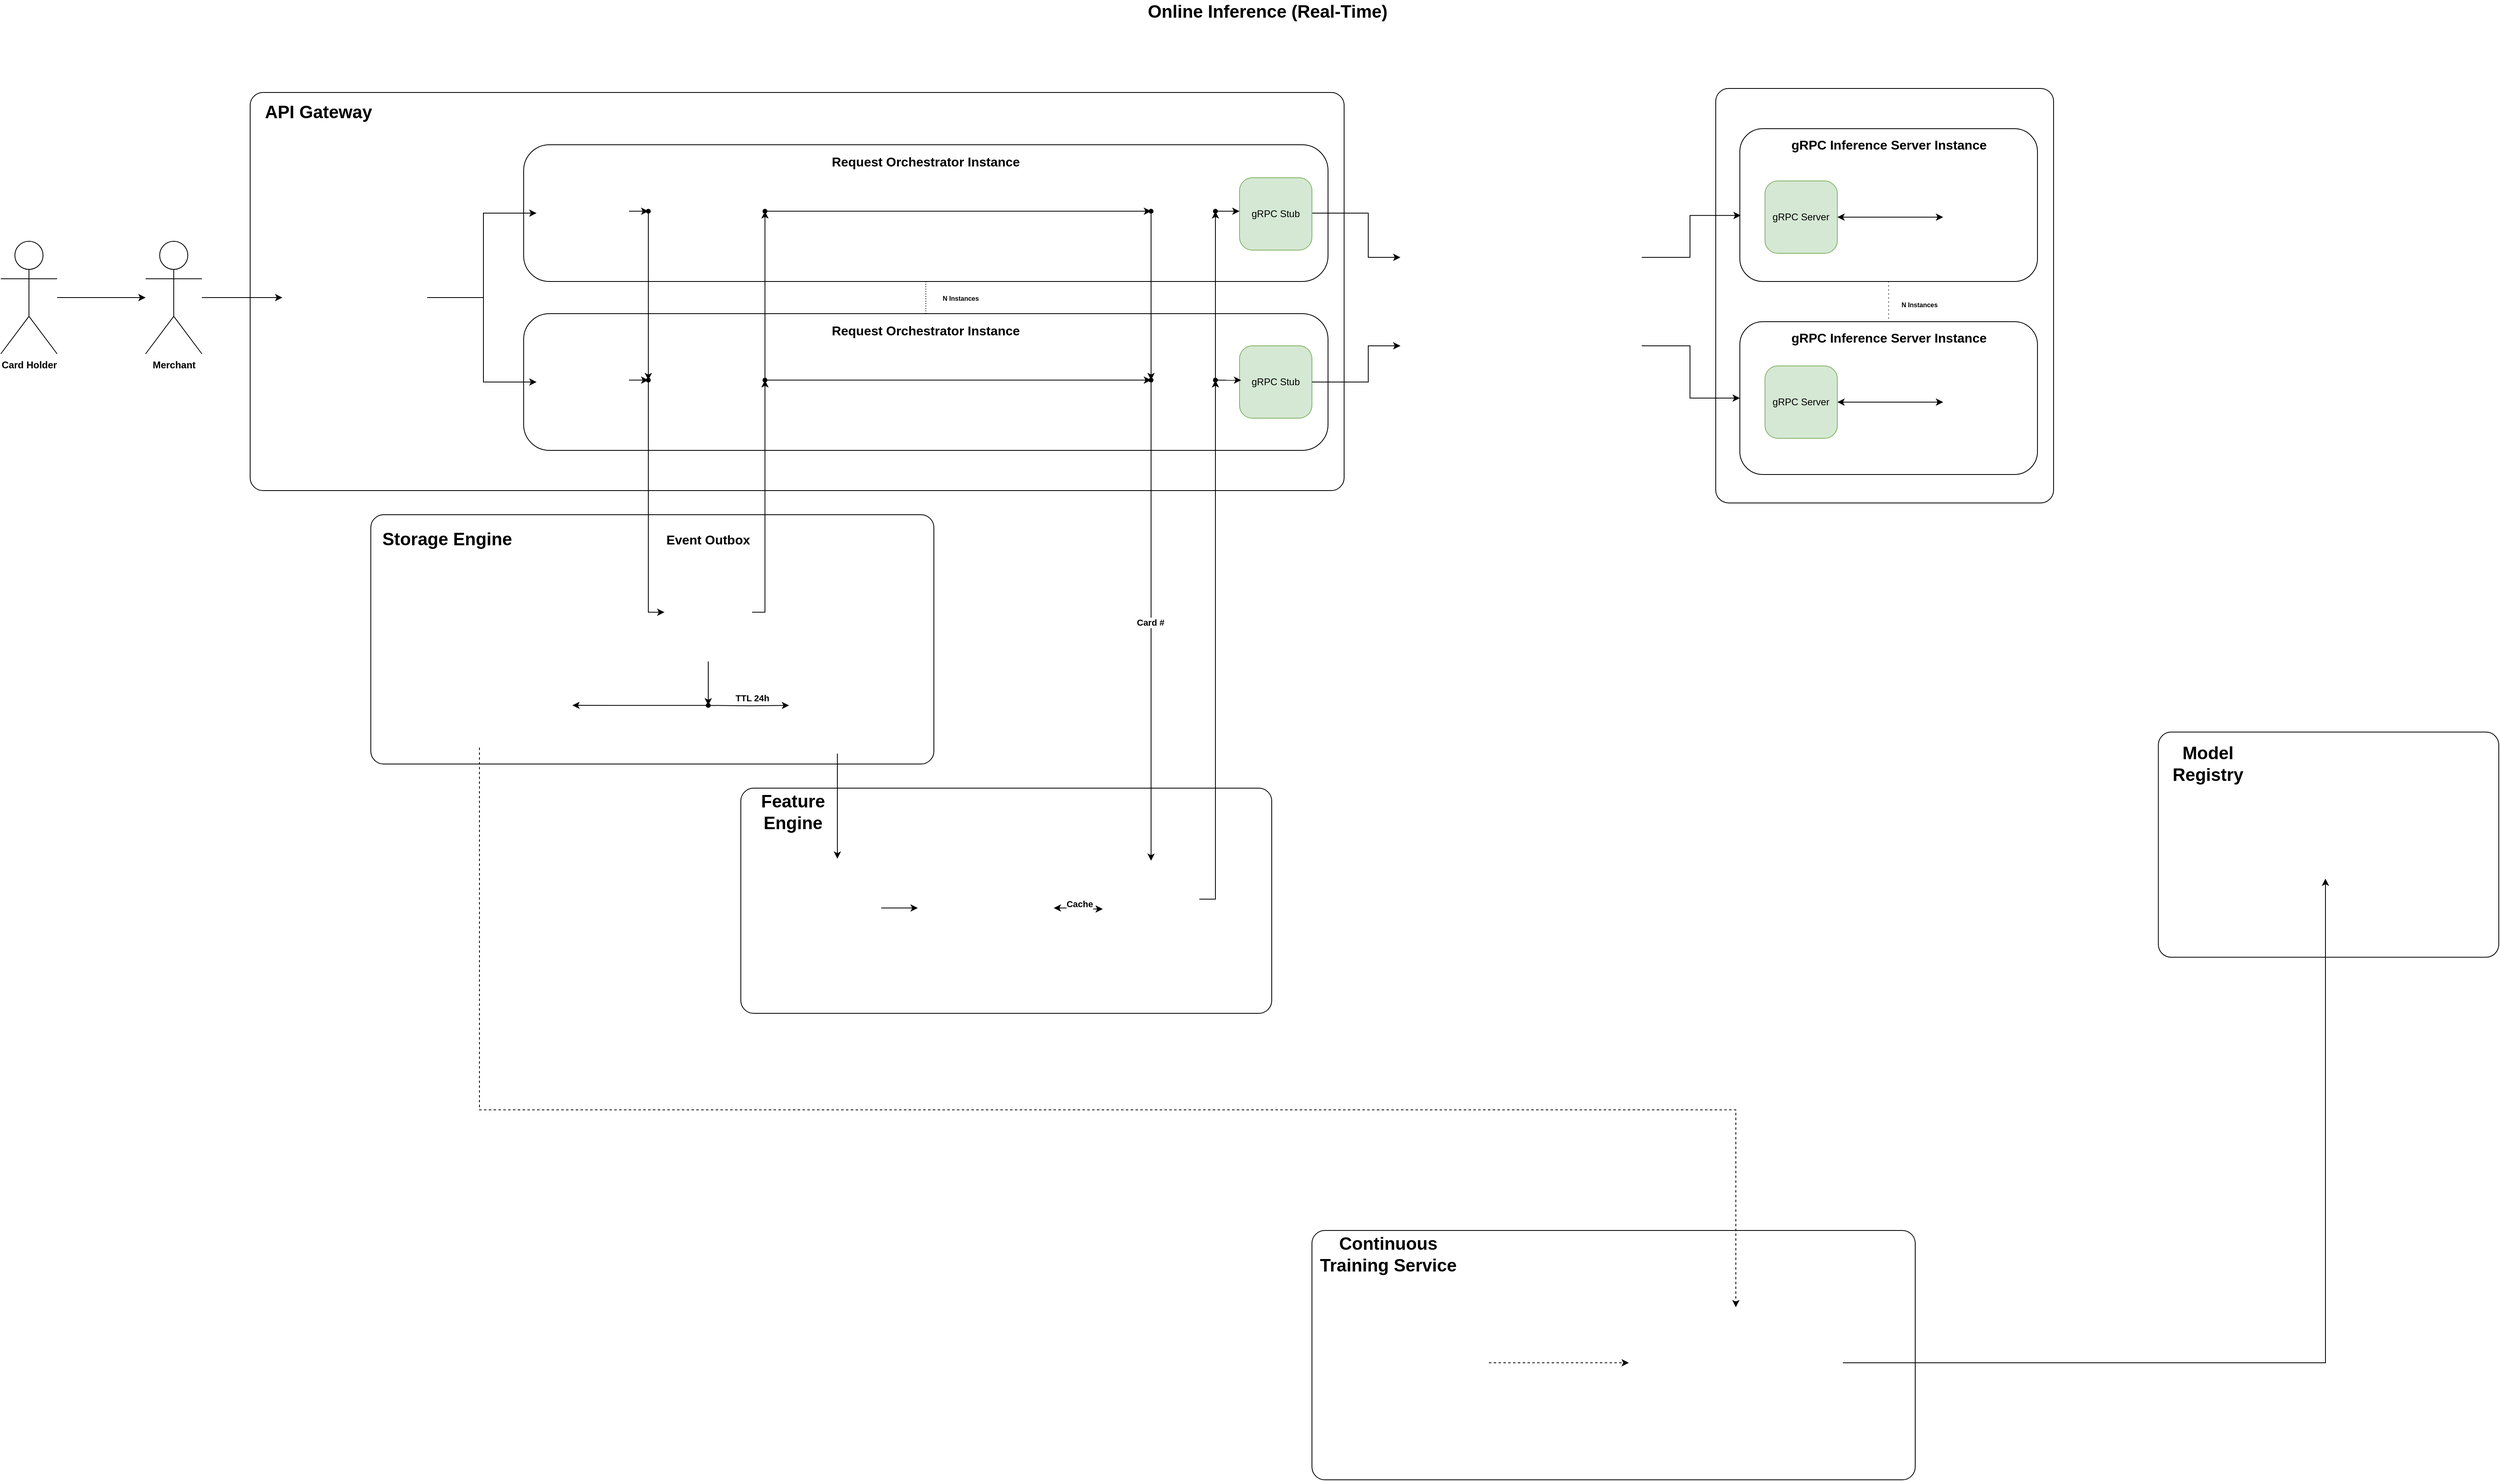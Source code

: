 <mxfile version="27.0.9">
  <diagram name="Page-1" id="lOX2KXedeWFzTWIlUK9F">
    <mxGraphModel dx="2756" dy="648" grid="1" gridSize="10" guides="1" tooltips="1" connect="1" arrows="1" fold="1" page="1" pageScale="1" pageWidth="850" pageHeight="1100" math="0" shadow="0">
      <root>
        <mxCell id="0" />
        <mxCell id="1" parent="0" />
        <mxCell id="5-59mTPoDlYqVcyv3D5M-7" value="" style="rounded=1;whiteSpace=wrap;html=1;absoluteArcSize=1;arcSize=32;" parent="1" vertex="1">
          <mxGeometry x="650.02" y="1900" width="749.98" height="310" as="geometry" />
        </mxCell>
        <mxCell id="5-59mTPoDlYqVcyv3D5M-3" value="" style="rounded=1;whiteSpace=wrap;html=1;absoluteArcSize=1;arcSize=32;" parent="1" vertex="1">
          <mxGeometry x="1702.26" y="1280.31" width="423.22" height="280" as="geometry" />
        </mxCell>
        <mxCell id="7dM1NYRbd_mDnyiBHKqp-9" value="" style="rounded=1;whiteSpace=wrap;html=1;absoluteArcSize=1;arcSize=32;" parent="1" vertex="1">
          <mxGeometry x="-520" y="1010" width="700" height="310" as="geometry" />
        </mxCell>
        <mxCell id="d66PIv0IayiopUPnUm3M-6" value="" style="rounded=1;whiteSpace=wrap;html=1;absoluteArcSize=1;arcSize=32;" parent="1" vertex="1">
          <mxGeometry x="-60" y="1350" width="660" height="280" as="geometry" />
        </mxCell>
        <mxCell id="d66PIv0IayiopUPnUm3M-1" value="" style="rounded=1;whiteSpace=wrap;html=1;arcSize=32;absoluteArcSize=1;" parent="1" vertex="1">
          <mxGeometry x="1152" y="480" width="420" height="515.35" as="geometry" />
        </mxCell>
        <mxCell id="d66PIv0IayiopUPnUm3M-2" style="edgeStyle=orthogonalEdgeStyle;rounded=0;orthogonalLoop=1;jettySize=auto;html=1;dashed=1;dashPattern=1 4;endArrow=none;endFill=0;entryX=0.5;entryY=0;entryDx=0;entryDy=0;" parent="1" source="d66PIv0IayiopUPnUm3M-3" target="d66PIv0IayiopUPnUm3M-41" edge="1">
          <mxGeometry relative="1" as="geometry">
            <mxPoint x="1366.99" y="745" as="targetPoint" />
          </mxGeometry>
        </mxCell>
        <mxCell id="d66PIv0IayiopUPnUm3M-3" value="" style="rounded=1;whiteSpace=wrap;html=1;" parent="1" vertex="1">
          <mxGeometry x="1181.97" y="530" width="370.01" height="190" as="geometry" />
        </mxCell>
        <mxCell id="d66PIv0IayiopUPnUm3M-4" value="&lt;font style=&quot;font-size: 22px;&quot;&gt;Online Inference (Real-Time)&lt;/font&gt;" style="text;html=1;align=center;verticalAlign=middle;whiteSpace=wrap;rounded=0;fontStyle=1" parent="1" vertex="1">
          <mxGeometry x="310" y="370" width="570" height="30" as="geometry" />
        </mxCell>
        <mxCell id="d66PIv0IayiopUPnUm3M-8" value="" style="rounded=1;whiteSpace=wrap;html=1;arcSize=32;absoluteArcSize=1;" parent="1" vertex="1">
          <mxGeometry x="-670" y="485" width="1360" height="495" as="geometry" />
        </mxCell>
        <mxCell id="d66PIv0IayiopUPnUm3M-10" value="&lt;font&gt;API Gateway&lt;/font&gt;" style="text;html=1;align=center;verticalAlign=middle;whiteSpace=wrap;rounded=0;fontStyle=1;fontSize=22;" parent="1" vertex="1">
          <mxGeometry x="-660" y="490" width="150" height="40" as="geometry" />
        </mxCell>
        <mxCell id="d66PIv0IayiopUPnUm3M-11" style="edgeStyle=orthogonalEdgeStyle;rounded=0;orthogonalLoop=1;jettySize=auto;html=1;" parent="1" source="d66PIv0IayiopUPnUm3M-12" target="d66PIv0IayiopUPnUm3M-14" edge="1">
          <mxGeometry relative="1" as="geometry" />
        </mxCell>
        <mxCell id="d66PIv0IayiopUPnUm3M-12" value="Card Holder" style="shape=umlActor;verticalLabelPosition=bottom;verticalAlign=top;html=1;outlineConnect=0;fontStyle=1" parent="1" vertex="1">
          <mxGeometry x="-980" y="670" width="70" height="140" as="geometry" />
        </mxCell>
        <mxCell id="d66PIv0IayiopUPnUm3M-13" style="edgeStyle=orthogonalEdgeStyle;rounded=0;orthogonalLoop=1;jettySize=auto;html=1;" parent="1" source="d66PIv0IayiopUPnUm3M-14" target="d66PIv0IayiopUPnUm3M-21" edge="1">
          <mxGeometry relative="1" as="geometry" />
        </mxCell>
        <mxCell id="d66PIv0IayiopUPnUm3M-14" value="Merchant" style="shape=umlActor;verticalLabelPosition=bottom;verticalAlign=top;html=1;outlineConnect=0;fontStyle=1" parent="1" vertex="1">
          <mxGeometry x="-800" y="670" width="70" height="140" as="geometry" />
        </mxCell>
        <mxCell id="d66PIv0IayiopUPnUm3M-15" style="edgeStyle=orthogonalEdgeStyle;rounded=0;orthogonalLoop=1;jettySize=auto;html=1;entryX=0.5;entryY=1;entryDx=0;entryDy=0;dashed=1;dashPattern=1 2;endArrow=none;endFill=0;" parent="1" source="d66PIv0IayiopUPnUm3M-16" target="d66PIv0IayiopUPnUm3M-17" edge="1">
          <mxGeometry relative="1" as="geometry" />
        </mxCell>
        <mxCell id="d66PIv0IayiopUPnUm3M-16" value="" style="rounded=1;whiteSpace=wrap;html=1;arcSize=64;absoluteArcSize=1;" parent="1" vertex="1">
          <mxGeometry x="-330" y="760" width="1000" height="170" as="geometry" />
        </mxCell>
        <mxCell id="d66PIv0IayiopUPnUm3M-17" value="" style="rounded=1;whiteSpace=wrap;html=1;absoluteArcSize=1;arcSize=64;" parent="1" vertex="1">
          <mxGeometry x="-330" y="550" width="1000" height="170" as="geometry" />
        </mxCell>
        <mxCell id="d66PIv0IayiopUPnUm3M-18" value="&lt;font style=&quot;font-size: 16px;&quot;&gt;gRPC Inference Server Instance&lt;/font&gt;" style="text;html=1;align=center;verticalAlign=middle;whiteSpace=wrap;rounded=0;fontStyle=1" parent="1" vertex="1">
          <mxGeometry x="1227.59" y="530" width="278.76" height="40" as="geometry" />
        </mxCell>
        <mxCell id="d66PIv0IayiopUPnUm3M-19" style="edgeStyle=orthogonalEdgeStyle;rounded=0;orthogonalLoop=1;jettySize=auto;html=1;" parent="1" source="d66PIv0IayiopUPnUm3M-21" edge="1">
          <mxGeometry relative="1" as="geometry">
            <Array as="points">
              <mxPoint x="-380" y="740" />
              <mxPoint x="-380" y="635" />
            </Array>
            <mxPoint x="-314.0" y="635.0" as="targetPoint" />
          </mxGeometry>
        </mxCell>
        <mxCell id="d66PIv0IayiopUPnUm3M-20" style="edgeStyle=orthogonalEdgeStyle;rounded=0;orthogonalLoop=1;jettySize=auto;html=1;" parent="1" source="d66PIv0IayiopUPnUm3M-21" edge="1">
          <mxGeometry relative="1" as="geometry">
            <Array as="points">
              <mxPoint x="-380" y="740" />
              <mxPoint x="-380" y="845" />
            </Array>
            <mxPoint x="-314.0" y="845.0" as="targetPoint" />
          </mxGeometry>
        </mxCell>
        <mxCell id="d66PIv0IayiopUPnUm3M-21" value="" style="shape=image;verticalLabelPosition=bottom;labelBackgroundColor=default;verticalAlign=top;aspect=fixed;imageAspect=0;image=https://images.seeklogo.com/logo-png/39/2/kong-logo-png_seeklogo-394595.png;connectable=1;direction=east;container=0;noLabel=0;allowArrows=1;fontStyle=0" parent="1" vertex="1">
          <mxGeometry x="-630" y="650" width="180" height="180" as="geometry" />
        </mxCell>
        <mxCell id="d66PIv0IayiopUPnUm3M-22" value="gRPC Stub" style="rounded=1;whiteSpace=wrap;html=1;arcSize=32;absoluteArcSize=1;fillColor=#d5e8d4;strokeColor=#82b366;" parent="1" vertex="1">
          <mxGeometry x="560" y="800" width="90" height="90" as="geometry" />
        </mxCell>
        <mxCell id="d66PIv0IayiopUPnUm3M-23" style="edgeStyle=orthogonalEdgeStyle;rounded=0;orthogonalLoop=1;jettySize=auto;html=1;" parent="1" source="d66PIv0IayiopUPnUm3M-22" target="d66PIv0IayiopUPnUm3M-34" edge="1">
          <mxGeometry relative="1" as="geometry">
            <Array as="points">
              <mxPoint x="720" y="845" />
              <mxPoint x="720" y="800" />
            </Array>
          </mxGeometry>
        </mxCell>
        <mxCell id="TBy8B3cu2z9gyoGo7kFR-20" value="" style="edgeStyle=orthogonalEdgeStyle;rounded=0;orthogonalLoop=1;jettySize=auto;html=1;" parent="1" target="TBy8B3cu2z9gyoGo7kFR-19" edge="1">
          <mxGeometry relative="1" as="geometry">
            <mxPoint x="-199.0" y="842.684" as="sourcePoint" />
          </mxGeometry>
        </mxCell>
        <mxCell id="TBy8B3cu2z9gyoGo7kFR-22" style="edgeStyle=orthogonalEdgeStyle;rounded=0;orthogonalLoop=1;jettySize=auto;html=1;" parent="1" source="ZFdYl1KIuNtdTHQt-psF-1" target="TBy8B3cu2z9gyoGo7kFR-19" edge="1">
          <mxGeometry relative="1" as="geometry" />
        </mxCell>
        <mxCell id="d66PIv0IayiopUPnUm3M-29" style="edgeStyle=orthogonalEdgeStyle;rounded=0;orthogonalLoop=1;jettySize=auto;html=1;" parent="1" source="d66PIv0IayiopUPnUm3M-31" target="d66PIv0IayiopUPnUm3M-34" edge="1">
          <mxGeometry relative="1" as="geometry">
            <Array as="points">
              <mxPoint x="720" y="635" />
              <mxPoint x="720" y="690" />
            </Array>
          </mxGeometry>
        </mxCell>
        <mxCell id="d66PIv0IayiopUPnUm3M-31" value="gRPC Stub" style="rounded=1;whiteSpace=wrap;html=1;arcSize=32;absoluteArcSize=1;fillColor=#d5e8d4;strokeColor=#82b366;" parent="1" vertex="1">
          <mxGeometry x="560" y="591" width="90" height="90" as="geometry" />
        </mxCell>
        <mxCell id="d66PIv0IayiopUPnUm3M-32" style="edgeStyle=orthogonalEdgeStyle;rounded=0;orthogonalLoop=1;jettySize=auto;html=1;entryX=0;entryY=0.5;entryDx=0;entryDy=0;" parent="1" source="d66PIv0IayiopUPnUm3M-34" target="d66PIv0IayiopUPnUm3M-40" edge="1">
          <mxGeometry relative="1" as="geometry">
            <Array as="points">
              <mxPoint x="1120" y="800" />
              <mxPoint x="1120" y="865" />
            </Array>
          </mxGeometry>
        </mxCell>
        <mxCell id="d66PIv0IayiopUPnUm3M-34" value="" style="shape=image;verticalLabelPosition=bottom;labelBackgroundColor=default;verticalAlign=top;aspect=fixed;imageAspect=0;image=https://upload.wikimedia.org/wikipedia/commons/a/ab/Haproxy-logo.png;" parent="1" vertex="1">
          <mxGeometry x="760" y="625" width="300" height="235.71" as="geometry" />
        </mxCell>
        <mxCell id="d66PIv0IayiopUPnUm3M-35" value="&lt;font style=&quot;font-size: 8px;&quot;&gt;N Instances&lt;/font&gt;" style="text;html=1;align=center;verticalAlign=middle;whiteSpace=wrap;rounded=0;fontStyle=1" parent="1" vertex="1">
          <mxGeometry x="170" y="725" width="86.5" height="30" as="geometry" />
        </mxCell>
        <mxCell id="d66PIv0IayiopUPnUm3M-37" style="edgeStyle=orthogonalEdgeStyle;rounded=0;orthogonalLoop=1;jettySize=auto;html=1;startArrow=classic;startFill=1;" parent="1" source="d66PIv0IayiopUPnUm3M-38" target="d66PIv0IayiopUPnUm3M-39" edge="1">
          <mxGeometry relative="1" as="geometry" />
        </mxCell>
        <mxCell id="d66PIv0IayiopUPnUm3M-38" value="gRPC Server" style="rounded=1;whiteSpace=wrap;html=1;arcSize=32;absoluteArcSize=1;fillColor=#d5e8d4;strokeColor=#82b366;" parent="1" vertex="1">
          <mxGeometry x="1213.22" y="595" width="90" height="90" as="geometry" />
        </mxCell>
        <mxCell id="d66PIv0IayiopUPnUm3M-39" value="" style="shape=image;verticalLabelPosition=bottom;labelBackgroundColor=default;verticalAlign=top;aspect=fixed;imageAspect=0;image=https://cdn-icons-png.flaticon.com/512/8345/8345929.png;" parent="1" vertex="1">
          <mxGeometry x="1434.74" y="599" width="82" height="82" as="geometry" />
        </mxCell>
        <mxCell id="d66PIv0IayiopUPnUm3M-40" value="" style="rounded=1;whiteSpace=wrap;html=1;" parent="1" vertex="1">
          <mxGeometry x="1181.97" y="770" width="370.01" height="190" as="geometry" />
        </mxCell>
        <mxCell id="d66PIv0IayiopUPnUm3M-41" value="&lt;font style=&quot;font-size: 16px;&quot;&gt;gRPC Inference Server Instance&lt;/font&gt;" style="text;html=1;align=center;verticalAlign=middle;whiteSpace=wrap;rounded=0;fontStyle=1" parent="1" vertex="1">
          <mxGeometry x="1227.59" y="770" width="278.76" height="40" as="geometry" />
        </mxCell>
        <mxCell id="d66PIv0IayiopUPnUm3M-42" style="edgeStyle=orthogonalEdgeStyle;rounded=0;orthogonalLoop=1;jettySize=auto;html=1;startArrow=classic;startFill=1;" parent="1" source="d66PIv0IayiopUPnUm3M-43" target="d66PIv0IayiopUPnUm3M-44" edge="1">
          <mxGeometry relative="1" as="geometry" />
        </mxCell>
        <mxCell id="d66PIv0IayiopUPnUm3M-43" value="gRPC Server" style="rounded=1;whiteSpace=wrap;html=1;arcSize=32;absoluteArcSize=1;fillColor=#d5e8d4;strokeColor=#82b366;" parent="1" vertex="1">
          <mxGeometry x="1213.22" y="825" width="90" height="90" as="geometry" />
        </mxCell>
        <mxCell id="d66PIv0IayiopUPnUm3M-44" value="" style="shape=image;verticalLabelPosition=bottom;labelBackgroundColor=default;verticalAlign=top;aspect=fixed;imageAspect=0;image=https://cdn-icons-png.flaticon.com/512/8345/8345929.png;" parent="1" vertex="1">
          <mxGeometry x="1434.74" y="829" width="82" height="82" as="geometry" />
        </mxCell>
        <mxCell id="d66PIv0IayiopUPnUm3M-45" style="edgeStyle=orthogonalEdgeStyle;rounded=0;orthogonalLoop=1;jettySize=auto;html=1;entryX=0.003;entryY=0.568;entryDx=0;entryDy=0;entryPerimeter=0;" parent="1" source="d66PIv0IayiopUPnUm3M-34" target="d66PIv0IayiopUPnUm3M-3" edge="1">
          <mxGeometry relative="1" as="geometry">
            <Array as="points">
              <mxPoint x="1120" y="690" />
              <mxPoint x="1120" y="638" />
            </Array>
          </mxGeometry>
        </mxCell>
        <mxCell id="d66PIv0IayiopUPnUm3M-46" value="&lt;font style=&quot;font-size: 8px;&quot;&gt;N Instances&lt;/font&gt;" style="text;html=1;align=center;verticalAlign=middle;whiteSpace=wrap;rounded=0;fontStyle=1" parent="1" vertex="1">
          <mxGeometry x="1362" y="732.86" width="86.5" height="30" as="geometry" />
        </mxCell>
        <mxCell id="d66PIv0IayiopUPnUm3M-47" value="" style="shape=image;verticalLabelPosition=bottom;labelBackgroundColor=default;verticalAlign=top;aspect=fixed;imageAspect=0;image=https://img.icons8.com/color/200/kubernetes.png;" parent="1" vertex="1">
          <mxGeometry x="1572" y="415" width="65" height="65" as="geometry" />
        </mxCell>
        <mxCell id="WFU5bXbnKpB7pjm9qC29-8" value="" style="shape=image;verticalLabelPosition=bottom;labelBackgroundColor=default;verticalAlign=top;aspect=fixed;imageAspect=0;image=https://cdn4.iconfinder.com/data/icons/redis-2/1451/Untitled-2-512.png;" parent="1" vertex="1">
          <mxGeometry x="390" y="1440.31" width="120" height="120" as="geometry" />
        </mxCell>
        <mxCell id="TRtpWzJa2Ii4a0pyKc41-39" value="" style="edgeStyle=orthogonalEdgeStyle;rounded=0;orthogonalLoop=1;jettySize=auto;html=1;" parent="1" source="TRtpWzJa2Ii4a0pyKc41-1" target="TRtpWzJa2Ii4a0pyKc41-38" edge="1">
          <mxGeometry relative="1" as="geometry" />
        </mxCell>
        <mxCell id="TRtpWzJa2Ii4a0pyKc41-1" value="" style="shape=image;verticalLabelPosition=bottom;labelBackgroundColor=default;verticalAlign=top;aspect=fixed;imageAspect=0;image=https://upload.wikimedia.org/wikipedia/commons/3/32/C%2B%2B_logo.png;fontStyle=1" parent="1" vertex="1">
          <mxGeometry x="-155" y="1070" width="109" height="122.54" as="geometry" />
        </mxCell>
        <mxCell id="TRtpWzJa2Ii4a0pyKc41-23" value="" style="shape=image;verticalLabelPosition=bottom;labelBackgroundColor=default;verticalAlign=top;aspect=fixed;imageAspect=0;image=https://blogger.googleusercontent.com/img/b/R29vZ2xl/AVvXsEiMVVYYgj_LY437FrV-KwNX9-rul33uYnRtgbk40J4GlNG29dkWyvnbtGgyBfrUqGW6e4hhbNO-WxGcOXNltbDyXDjpkCcugy0HcMxIYxBFCuQOKkMx8P2oIcL1D-hSYcZig4sGTkiFwG4/s1600/opentelemetry-stacked-color.png;" parent="1" vertex="1">
          <mxGeometry x="850" y="1179.83" width="230" height="134.55" as="geometry" />
        </mxCell>
        <mxCell id="TRtpWzJa2Ii4a0pyKc41-25" value="&lt;font style=&quot;font-size: 16px;&quot;&gt;Event Outbox&lt;/font&gt;" style="text;html=1;align=center;verticalAlign=middle;whiteSpace=wrap;rounded=0;fontStyle=1" parent="1" vertex="1">
          <mxGeometry x="-170" y="1021" width="139" height="40" as="geometry" />
        </mxCell>
        <mxCell id="uOGz96gBhH0Yf_m4leUT-4" style="edgeStyle=orthogonalEdgeStyle;rounded=0;orthogonalLoop=1;jettySize=auto;html=1;entryX=0.5;entryY=0;entryDx=0;entryDy=0;dashed=1;endArrow=classic;startFill=0;endFill=1;" parent="1" source="TRtpWzJa2Ii4a0pyKc41-27" target="5-59mTPoDlYqVcyv3D5M-9" edge="1">
          <mxGeometry relative="1" as="geometry">
            <Array as="points">
              <mxPoint x="-385" y="1750" />
              <mxPoint x="1177" y="1750" />
            </Array>
          </mxGeometry>
        </mxCell>
        <mxCell id="TRtpWzJa2Ii4a0pyKc41-27" value="" style="shape=image;verticalLabelPosition=bottom;labelBackgroundColor=default;verticalAlign=top;aspect=fixed;imageAspect=0;image=https://daffin.ru/devops/docker/services/images/minio-logo.png;" parent="1" vertex="1">
          <mxGeometry x="-500.53" y="1194.53" width="231.05" height="105.13" as="geometry" />
        </mxCell>
        <mxCell id="TRtpWzJa2Ii4a0pyKc41-29" value="" style="shape=image;verticalLabelPosition=bottom;labelBackgroundColor=default;verticalAlign=top;aspect=fixed;imageAspect=0;image=https://upload.wikimedia.org/wikipedia/commons/4/47/Apache_Parquet_logo.svg;" parent="1" vertex="1">
          <mxGeometry x="-240" y="1215.43" width="106" height="21.67" as="geometry" />
        </mxCell>
        <mxCell id="TRtpWzJa2Ii4a0pyKc41-34" value="&lt;font&gt;Storage Engine&lt;/font&gt;" style="text;html=1;align=center;verticalAlign=middle;whiteSpace=wrap;rounded=0;fontStyle=1;fontSize=22;" parent="1" vertex="1">
          <mxGeometry x="-510" y="1021" width="170" height="40" as="geometry" />
        </mxCell>
        <mxCell id="TRtpWzJa2Ii4a0pyKc41-35" value="&lt;font&gt;Feature&lt;/font&gt;&lt;div&gt;&lt;span style=&quot;background-color: transparent; color: light-dark(rgb(0, 0, 0), rgb(255, 255, 255));&quot;&gt;Engine&lt;/span&gt;&lt;/div&gt;" style="text;html=1;align=center;verticalAlign=middle;whiteSpace=wrap;rounded=0;fontStyle=1;fontSize=22;" parent="1" vertex="1">
          <mxGeometry x="-80" y="1360" width="170" height="40" as="geometry" />
        </mxCell>
        <mxCell id="TBy8B3cu2z9gyoGo7kFR-10" style="edgeStyle=orthogonalEdgeStyle;rounded=0;orthogonalLoop=1;jettySize=auto;html=1;entryX=0.5;entryY=0;entryDx=0;entryDy=0;" parent="1" source="TRtpWzJa2Ii4a0pyKc41-36" target="TBy8B3cu2z9gyoGo7kFR-9" edge="1">
          <mxGeometry relative="1" as="geometry" />
        </mxCell>
        <mxCell id="TRtpWzJa2Ii4a0pyKc41-36" value="" style="shape=image;verticalLabelPosition=bottom;labelBackgroundColor=default;verticalAlign=top;aspect=fixed;imageAspect=0;image=https://cdn4.iconfinder.com/data/icons/redis-2/1451/Untitled-2-512.png;" parent="1" vertex="1">
          <mxGeometry y="1187.1" width="120" height="120" as="geometry" />
        </mxCell>
        <mxCell id="TRtpWzJa2Ii4a0pyKc41-40" style="edgeStyle=orthogonalEdgeStyle;rounded=0;orthogonalLoop=1;jettySize=auto;html=1;entryX=0;entryY=0.5;entryDx=0;entryDy=0;" parent="1" target="TRtpWzJa2Ii4a0pyKc41-36" edge="1">
          <mxGeometry relative="1" as="geometry">
            <mxPoint x="-100.5" y="1247.1" as="sourcePoint" />
          </mxGeometry>
        </mxCell>
        <mxCell id="TBy8B3cu2z9gyoGo7kFR-13" value="TTL 24h" style="edgeLabel;html=1;align=center;verticalAlign=middle;resizable=0;points=[];fontStyle=1" parent="TRtpWzJa2Ii4a0pyKc41-40" vertex="1" connectable="0">
          <mxGeometry x="-0.198" y="-2" relative="1" as="geometry">
            <mxPoint x="14" y="-12" as="offset" />
          </mxGeometry>
        </mxCell>
        <mxCell id="TRtpWzJa2Ii4a0pyKc41-41" style="edgeStyle=orthogonalEdgeStyle;rounded=0;orthogonalLoop=1;jettySize=auto;html=1;" parent="1" source="TRtpWzJa2Ii4a0pyKc41-38" target="TRtpWzJa2Ii4a0pyKc41-27" edge="1">
          <mxGeometry relative="1" as="geometry">
            <mxPoint x="-100.5" y="1247.1" as="sourcePoint" />
          </mxGeometry>
        </mxCell>
        <mxCell id="TBy8B3cu2z9gyoGo7kFR-1" value="" style="edgeStyle=orthogonalEdgeStyle;rounded=0;orthogonalLoop=1;jettySize=auto;html=1;" parent="1" target="TRtpWzJa2Ii4a0pyKc41-38" edge="1">
          <mxGeometry relative="1" as="geometry">
            <mxPoint x="-100.5" y="1247.1" as="sourcePoint" />
            <mxPoint x="-239" y="1247" as="targetPoint" />
          </mxGeometry>
        </mxCell>
        <mxCell id="TRtpWzJa2Ii4a0pyKc41-38" value="" style="shape=waypoint;sketch=0;size=6;pointerEvents=1;points=[];fillColor=default;resizable=0;rotatable=0;perimeter=centerPerimeter;snapToPoint=1;verticalAlign=top;labelBackgroundColor=default;fontStyle=1;" parent="1" vertex="1">
          <mxGeometry x="-110.5" y="1237.1" width="20" height="20" as="geometry" />
        </mxCell>
        <mxCell id="TBy8B3cu2z9gyoGo7kFR-5" style="edgeStyle=orthogonalEdgeStyle;rounded=0;orthogonalLoop=1;jettySize=auto;html=1;startArrow=classic;startFill=1;" parent="1" source="TBy8B3cu2z9gyoGo7kFR-4" target="WFU5bXbnKpB7pjm9qC29-8" edge="1">
          <mxGeometry relative="1" as="geometry" />
        </mxCell>
        <mxCell id="TBy8B3cu2z9gyoGo7kFR-14" value="&lt;b&gt;Cache&lt;/b&gt;" style="edgeLabel;html=1;align=center;verticalAlign=middle;resizable=0;points=[];" parent="TBy8B3cu2z9gyoGo7kFR-5" vertex="1" connectable="0">
          <mxGeometry x="0.061" y="-2" relative="1" as="geometry">
            <mxPoint y="-9" as="offset" />
          </mxGeometry>
        </mxCell>
        <mxCell id="TBy8B3cu2z9gyoGo7kFR-4" value="" style="shape=image;verticalLabelPosition=bottom;labelBackgroundColor=default;verticalAlign=top;aspect=fixed;imageAspect=0;image=https://upload.wikimedia.org/wikipedia/commons/5/5e/Cassandra_logo.svg;" parent="1" vertex="1">
          <mxGeometry x="160" y="1442.41" width="169" height="113.27" as="geometry" />
        </mxCell>
        <mxCell id="TBy8B3cu2z9gyoGo7kFR-32" style="edgeStyle=orthogonalEdgeStyle;rounded=0;orthogonalLoop=1;jettySize=auto;html=1;" parent="1" source="TBy8B3cu2z9gyoGo7kFR-9" target="TBy8B3cu2z9gyoGo7kFR-4" edge="1">
          <mxGeometry relative="1" as="geometry" />
        </mxCell>
        <mxCell id="TBy8B3cu2z9gyoGo7kFR-9" value="" style="shape=image;verticalLabelPosition=bottom;labelBackgroundColor=default;verticalAlign=top;aspect=fixed;imageAspect=0;image=https://upload.wikimedia.org/wikipedia/commons/3/32/C%2B%2B_logo.png;fontStyle=1" parent="1" vertex="1">
          <mxGeometry x="5.5" y="1437.77" width="109" height="122.54" as="geometry" />
        </mxCell>
        <mxCell id="TBy8B3cu2z9gyoGo7kFR-21" style="edgeStyle=orthogonalEdgeStyle;rounded=0;orthogonalLoop=1;jettySize=auto;html=1;entryX=0;entryY=0.5;entryDx=0;entryDy=0;" parent="1" source="TBy8B3cu2z9gyoGo7kFR-19" target="TRtpWzJa2Ii4a0pyKc41-1" edge="1">
          <mxGeometry relative="1" as="geometry">
            <Array as="points">
              <mxPoint x="-175" y="1131" />
            </Array>
          </mxGeometry>
        </mxCell>
        <mxCell id="TBy8B3cu2z9gyoGo7kFR-19" value="" style="shape=waypoint;sketch=0;size=6;pointerEvents=1;points=[];fillColor=default;resizable=0;rotatable=0;perimeter=centerPerimeter;snapToPoint=1;verticalAlign=top;labelBackgroundColor=default;" parent="1" vertex="1">
          <mxGeometry x="-185" y="832.68" width="20" height="20" as="geometry" />
        </mxCell>
        <mxCell id="TBy8B3cu2z9gyoGo7kFR-24" value="" style="shape=waypoint;sketch=0;size=6;pointerEvents=1;points=[];fillColor=default;resizable=0;rotatable=0;perimeter=centerPerimeter;snapToPoint=1;verticalAlign=top;labelBackgroundColor=default;" parent="1" vertex="1">
          <mxGeometry x="-40" y="832.68" width="20" height="20" as="geometry" />
        </mxCell>
        <mxCell id="TBy8B3cu2z9gyoGo7kFR-25" style="edgeStyle=orthogonalEdgeStyle;rounded=0;orthogonalLoop=1;jettySize=auto;html=1;entryX=0.556;entryY=1.094;entryDx=0;entryDy=0;entryPerimeter=0;" parent="1" source="TRtpWzJa2Ii4a0pyKc41-1" target="TBy8B3cu2z9gyoGo7kFR-24" edge="1">
          <mxGeometry relative="1" as="geometry">
            <Array as="points">
              <mxPoint x="-30" y="1131" />
              <mxPoint x="-30" y="843" />
            </Array>
          </mxGeometry>
        </mxCell>
        <mxCell id="TBy8B3cu2z9gyoGo7kFR-27" value="" style="shape=waypoint;sketch=0;size=6;pointerEvents=1;points=[];fillColor=default;resizable=0;rotatable=0;perimeter=centerPerimeter;snapToPoint=1;verticalAlign=top;labelBackgroundColor=default;" parent="1" vertex="1">
          <mxGeometry x="-40" y="622.68" width="20" height="20" as="geometry" />
        </mxCell>
        <mxCell id="TBy8B3cu2z9gyoGo7kFR-30" style="edgeStyle=orthogonalEdgeStyle;rounded=0;orthogonalLoop=1;jettySize=auto;html=1;entryX=0.483;entryY=0.712;entryDx=0;entryDy=0;entryPerimeter=0;" parent="1" source="TBy8B3cu2z9gyoGo7kFR-24" target="TBy8B3cu2z9gyoGo7kFR-27" edge="1">
          <mxGeometry relative="1" as="geometry" />
        </mxCell>
        <mxCell id="TBy8B3cu2z9gyoGo7kFR-33" value="" style="shape=waypoint;sketch=0;size=6;pointerEvents=1;points=[];fillColor=default;resizable=0;rotatable=0;perimeter=centerPerimeter;snapToPoint=1;verticalAlign=top;labelBackgroundColor=default;" parent="1" vertex="1">
          <mxGeometry x="520" y="622.68" width="20" height="20" as="geometry" />
        </mxCell>
        <mxCell id="TBy8B3cu2z9gyoGo7kFR-34" value="" style="shape=waypoint;sketch=0;size=6;pointerEvents=1;points=[];fillColor=default;resizable=0;rotatable=0;perimeter=centerPerimeter;snapToPoint=1;verticalAlign=top;labelBackgroundColor=default;" parent="1" vertex="1">
          <mxGeometry x="520" y="832.68" width="20" height="20" as="geometry" />
        </mxCell>
        <mxCell id="TBy8B3cu2z9gyoGo7kFR-36" style="edgeStyle=orthogonalEdgeStyle;rounded=0;orthogonalLoop=1;jettySize=auto;html=1;entryX=0.7;entryY=0.766;entryDx=0;entryDy=0;entryPerimeter=0;" parent="1" source="WFU5bXbnKpB7pjm9qC29-8" target="TBy8B3cu2z9gyoGo7kFR-34" edge="1">
          <mxGeometry relative="1" as="geometry">
            <Array as="points">
              <mxPoint x="530" y="1488" />
              <mxPoint x="530" y="843" />
            </Array>
          </mxGeometry>
        </mxCell>
        <mxCell id="TBy8B3cu2z9gyoGo7kFR-41" style="edgeStyle=orthogonalEdgeStyle;rounded=0;orthogonalLoop=1;jettySize=auto;html=1;entryX=0.5;entryY=0;entryDx=0;entryDy=0;" parent="1" source="TBy8B3cu2z9gyoGo7kFR-39" target="WFU5bXbnKpB7pjm9qC29-8" edge="1">
          <mxGeometry relative="1" as="geometry" />
        </mxCell>
        <mxCell id="TBy8B3cu2z9gyoGo7kFR-52" value="&lt;b&gt;Card #&lt;/b&gt;" style="edgeLabel;html=1;align=center;verticalAlign=middle;resizable=0;points=[];" parent="TBy8B3cu2z9gyoGo7kFR-41" vertex="1" connectable="0">
          <mxGeometry x="0.013" y="-1" relative="1" as="geometry">
            <mxPoint y="-1" as="offset" />
          </mxGeometry>
        </mxCell>
        <mxCell id="TBy8B3cu2z9gyoGo7kFR-39" value="" style="shape=waypoint;sketch=0;size=6;pointerEvents=1;points=[];fillColor=default;resizable=0;rotatable=0;perimeter=centerPerimeter;snapToPoint=1;verticalAlign=top;labelBackgroundColor=default;" parent="1" vertex="1">
          <mxGeometry x="440" y="832.68" width="20" height="20" as="geometry" />
        </mxCell>
        <mxCell id="TBy8B3cu2z9gyoGo7kFR-40" style="edgeStyle=orthogonalEdgeStyle;rounded=0;orthogonalLoop=1;jettySize=auto;html=1;entryX=0.35;entryY=0.69;entryDx=0;entryDy=0;entryPerimeter=0;" parent="1" source="TBy8B3cu2z9gyoGo7kFR-24" target="TBy8B3cu2z9gyoGo7kFR-39" edge="1">
          <mxGeometry relative="1" as="geometry" />
        </mxCell>
        <mxCell id="TBy8B3cu2z9gyoGo7kFR-42" value="" style="shape=waypoint;sketch=0;size=6;pointerEvents=1;points=[];fillColor=default;resizable=0;rotatable=0;perimeter=centerPerimeter;snapToPoint=1;verticalAlign=top;labelBackgroundColor=default;" parent="1" vertex="1">
          <mxGeometry x="440" y="622.68" width="20" height="20" as="geometry" />
        </mxCell>
        <mxCell id="TBy8B3cu2z9gyoGo7kFR-43" style="edgeStyle=orthogonalEdgeStyle;rounded=0;orthogonalLoop=1;jettySize=auto;html=1;entryX=0.383;entryY=0.794;entryDx=0;entryDy=0;entryPerimeter=0;" parent="1" source="TBy8B3cu2z9gyoGo7kFR-27" target="TBy8B3cu2z9gyoGo7kFR-42" edge="1">
          <mxGeometry relative="1" as="geometry" />
        </mxCell>
        <mxCell id="TBy8B3cu2z9gyoGo7kFR-44" style="edgeStyle=orthogonalEdgeStyle;rounded=0;orthogonalLoop=1;jettySize=auto;html=1;entryX=0.739;entryY=0.649;entryDx=0;entryDy=0;entryPerimeter=0;" parent="1" source="TBy8B3cu2z9gyoGo7kFR-42" target="TBy8B3cu2z9gyoGo7kFR-39" edge="1">
          <mxGeometry relative="1" as="geometry" />
        </mxCell>
        <mxCell id="TBy8B3cu2z9gyoGo7kFR-46" style="edgeStyle=orthogonalEdgeStyle;rounded=0;orthogonalLoop=1;jettySize=auto;html=1;entryX=0.839;entryY=0.838;entryDx=0;entryDy=0;entryPerimeter=0;" parent="1" source="TBy8B3cu2z9gyoGo7kFR-34" target="TBy8B3cu2z9gyoGo7kFR-33" edge="1">
          <mxGeometry relative="1" as="geometry">
            <Array as="points">
              <mxPoint x="530" y="633" />
            </Array>
          </mxGeometry>
        </mxCell>
        <mxCell id="TBy8B3cu2z9gyoGo7kFR-50" style="edgeStyle=orthogonalEdgeStyle;rounded=0;orthogonalLoop=1;jettySize=auto;html=1;entryX=0.022;entryY=0.466;entryDx=0;entryDy=0;entryPerimeter=0;" parent="1" source="TBy8B3cu2z9gyoGo7kFR-34" target="d66PIv0IayiopUPnUm3M-22" edge="1">
          <mxGeometry relative="1" as="geometry" />
        </mxCell>
        <mxCell id="TBy8B3cu2z9gyoGo7kFR-51" style="edgeStyle=orthogonalEdgeStyle;rounded=0;orthogonalLoop=1;jettySize=auto;html=1;entryX=-0.001;entryY=0.463;entryDx=0;entryDy=0;entryPerimeter=0;" parent="1" source="TBy8B3cu2z9gyoGo7kFR-33" target="d66PIv0IayiopUPnUm3M-31" edge="1">
          <mxGeometry relative="1" as="geometry" />
        </mxCell>
        <mxCell id="uOGz96gBhH0Yf_m4leUT-3" style="edgeStyle=orthogonalEdgeStyle;rounded=0;orthogonalLoop=1;jettySize=auto;html=1;entryX=1;entryY=0.5;entryDx=0;entryDy=0;startArrow=classic;startFill=1;endArrow=none;" parent="1" source="5-59mTPoDlYqVcyv3D5M-2" target="5-59mTPoDlYqVcyv3D5M-9" edge="1">
          <mxGeometry relative="1" as="geometry">
            <Array as="points">
              <mxPoint x="1910" y="2065" />
            </Array>
          </mxGeometry>
        </mxCell>
        <mxCell id="5-59mTPoDlYqVcyv3D5M-2" value="" style="shape=image;verticalLabelPosition=bottom;labelBackgroundColor=default;verticalAlign=top;aspect=fixed;imageAspect=0;image=https://mlflow.org/docs/2.3.2/_static/MLflow-logo-final-black.png;" parent="1" vertex="1">
          <mxGeometry x="1804.23" y="1378.14" width="230" height="84.33" as="geometry" />
        </mxCell>
        <mxCell id="5-59mTPoDlYqVcyv3D5M-5" value="Model&lt;div&gt;Registry&lt;/div&gt;" style="text;html=1;align=center;verticalAlign=middle;whiteSpace=wrap;rounded=0;fontStyle=1;fontSize=22;" parent="1" vertex="1">
          <mxGeometry x="1679" y="1300.31" width="170" height="40" as="geometry" />
        </mxCell>
        <mxCell id="5-59mTPoDlYqVcyv3D5M-9" value="" style="shape=image;verticalLabelPosition=bottom;labelBackgroundColor=default;verticalAlign=top;aspect=fixed;imageAspect=0;image=https://upload.wikimedia.org/wikipedia/commons/thumb/f/f3/Apache_Spark_logo.svg/2560px-Apache_Spark_logo.svg.png;" parent="1" vertex="1">
          <mxGeometry x="1043.99" y="1995.45" width="266" height="138.1" as="geometry" />
        </mxCell>
        <mxCell id="3040yowyDn-NAYJ0v6p7-1" style="edgeStyle=orthogonalEdgeStyle;rounded=0;orthogonalLoop=1;jettySize=auto;html=1;entryX=0;entryY=0.5;entryDx=0;entryDy=0;dashed=1;endArrow=classic;startFill=0;endFill=1;" parent="1" source="5-59mTPoDlYqVcyv3D5M-10" target="5-59mTPoDlYqVcyv3D5M-9" edge="1">
          <mxGeometry relative="1" as="geometry" />
        </mxCell>
        <mxCell id="5-59mTPoDlYqVcyv3D5M-10" value="" style="shape=image;verticalLabelPosition=bottom;labelBackgroundColor=default;verticalAlign=top;aspect=fixed;imageAspect=0;image=https://cdn-icons-png.flaticon.com/512/8242/8242984.png;" parent="1" vertex="1">
          <mxGeometry x="699.02" y="1979" width="171" height="171" as="geometry" />
        </mxCell>
        <mxCell id="uOGz96gBhH0Yf_m4leUT-2" value="Continuous Training Service" style="text;html=1;align=center;verticalAlign=middle;whiteSpace=wrap;rounded=0;fontStyle=1;fontSize=22;" parent="1" vertex="1">
          <mxGeometry x="640" y="1910" width="210" height="40" as="geometry" />
        </mxCell>
        <mxCell id="uOGz96gBhH0Yf_m4leUT-5" value="" style="shape=image;verticalLabelPosition=bottom;labelBackgroundColor=default;verticalAlign=top;aspect=fixed;imageAspect=0;image=https://upload.wikimedia.org/wikipedia/commons/d/de/AirflowLogo.png;" parent="1" vertex="1">
          <mxGeometry x="1400" y="1800" width="196.86" height="76.12" as="geometry" />
        </mxCell>
        <mxCell id="ZFdYl1KIuNtdTHQt-psF-2" value="" style="edgeStyle=orthogonalEdgeStyle;rounded=0;orthogonalLoop=1;jettySize=auto;html=1;" parent="1" target="ZFdYl1KIuNtdTHQt-psF-1" edge="1">
          <mxGeometry relative="1" as="geometry">
            <mxPoint x="-199.0" y="632.684" as="sourcePoint" />
            <mxPoint x="-175" y="843" as="targetPoint" />
          </mxGeometry>
        </mxCell>
        <mxCell id="ZFdYl1KIuNtdTHQt-psF-1" value="" style="shape=waypoint;sketch=0;size=6;pointerEvents=1;points=[];fillColor=default;resizable=0;rotatable=0;perimeter=centerPerimeter;snapToPoint=1;verticalAlign=top;labelBackgroundColor=default;" parent="1" vertex="1">
          <mxGeometry x="-185" y="622.68" width="20" height="20" as="geometry" />
        </mxCell>
        <mxCell id="C8dtG16TffDzg83Q6qMP-1" value="" style="shape=image;verticalLabelPosition=bottom;labelBackgroundColor=default;verticalAlign=top;aspect=fixed;imageAspect=0;image=https://upload.wikimedia.org/wikipedia/commons/3/32/C%2B%2B_logo.png;fontStyle=1" vertex="1" parent="1">
          <mxGeometry x="-310" y="571.41" width="109" height="122.54" as="geometry" />
        </mxCell>
        <mxCell id="C8dtG16TffDzg83Q6qMP-2" value="" style="shape=image;verticalLabelPosition=bottom;labelBackgroundColor=default;verticalAlign=top;aspect=fixed;imageAspect=0;image=https://upload.wikimedia.org/wikipedia/commons/3/32/C%2B%2B_logo.png;fontStyle=1" vertex="1" parent="1">
          <mxGeometry x="-310" y="781.41" width="109" height="122.54" as="geometry" />
        </mxCell>
        <mxCell id="C8dtG16TffDzg83Q6qMP-3" value="&lt;font style=&quot;font-size: 16px;&quot;&gt;Request Orchestrator Instance&lt;/font&gt;" style="text;html=1;align=center;verticalAlign=middle;whiteSpace=wrap;rounded=0;fontStyle=1;fontSize=22;" vertex="1" parent="1">
          <mxGeometry x="10" y="550" width="320" height="40" as="geometry" />
        </mxCell>
        <mxCell id="C8dtG16TffDzg83Q6qMP-4" value="&lt;font style=&quot;font-size: 16px;&quot;&gt;Request Orchestrator Instance&lt;/font&gt;" style="text;html=1;align=center;verticalAlign=middle;whiteSpace=wrap;rounded=0;fontStyle=1;fontSize=22;" vertex="1" parent="1">
          <mxGeometry x="10" y="760" width="320" height="40" as="geometry" />
        </mxCell>
      </root>
    </mxGraphModel>
  </diagram>
</mxfile>
